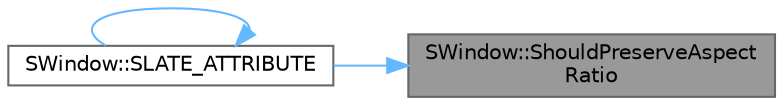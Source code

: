 digraph "SWindow::ShouldPreserveAspectRatio"
{
 // INTERACTIVE_SVG=YES
 // LATEX_PDF_SIZE
  bgcolor="transparent";
  edge [fontname=Helvetica,fontsize=10,labelfontname=Helvetica,labelfontsize=10];
  node [fontname=Helvetica,fontsize=10,shape=box,height=0.2,width=0.4];
  rankdir="RL";
  Node1 [id="Node000001",label="SWindow::ShouldPreserveAspect\lRatio",height=0.2,width=0.4,color="gray40", fillcolor="grey60", style="filled", fontcolor="black",tooltip=" "];
  Node1 -> Node2 [id="edge1_Node000001_Node000002",dir="back",color="steelblue1",style="solid",tooltip=" "];
  Node2 [id="Node000002",label="SWindow::SLATE_ATTRIBUTE",height=0.2,width=0.4,color="grey40", fillcolor="white", style="filled",URL="$d8/d74/classSWindow.html#ac1f1012dde167914ac053cb1033b0552",tooltip="Title of the window."];
  Node2 -> Node2 [id="edge2_Node000002_Node000002",dir="back",color="steelblue1",style="solid",tooltip=" "];
}
